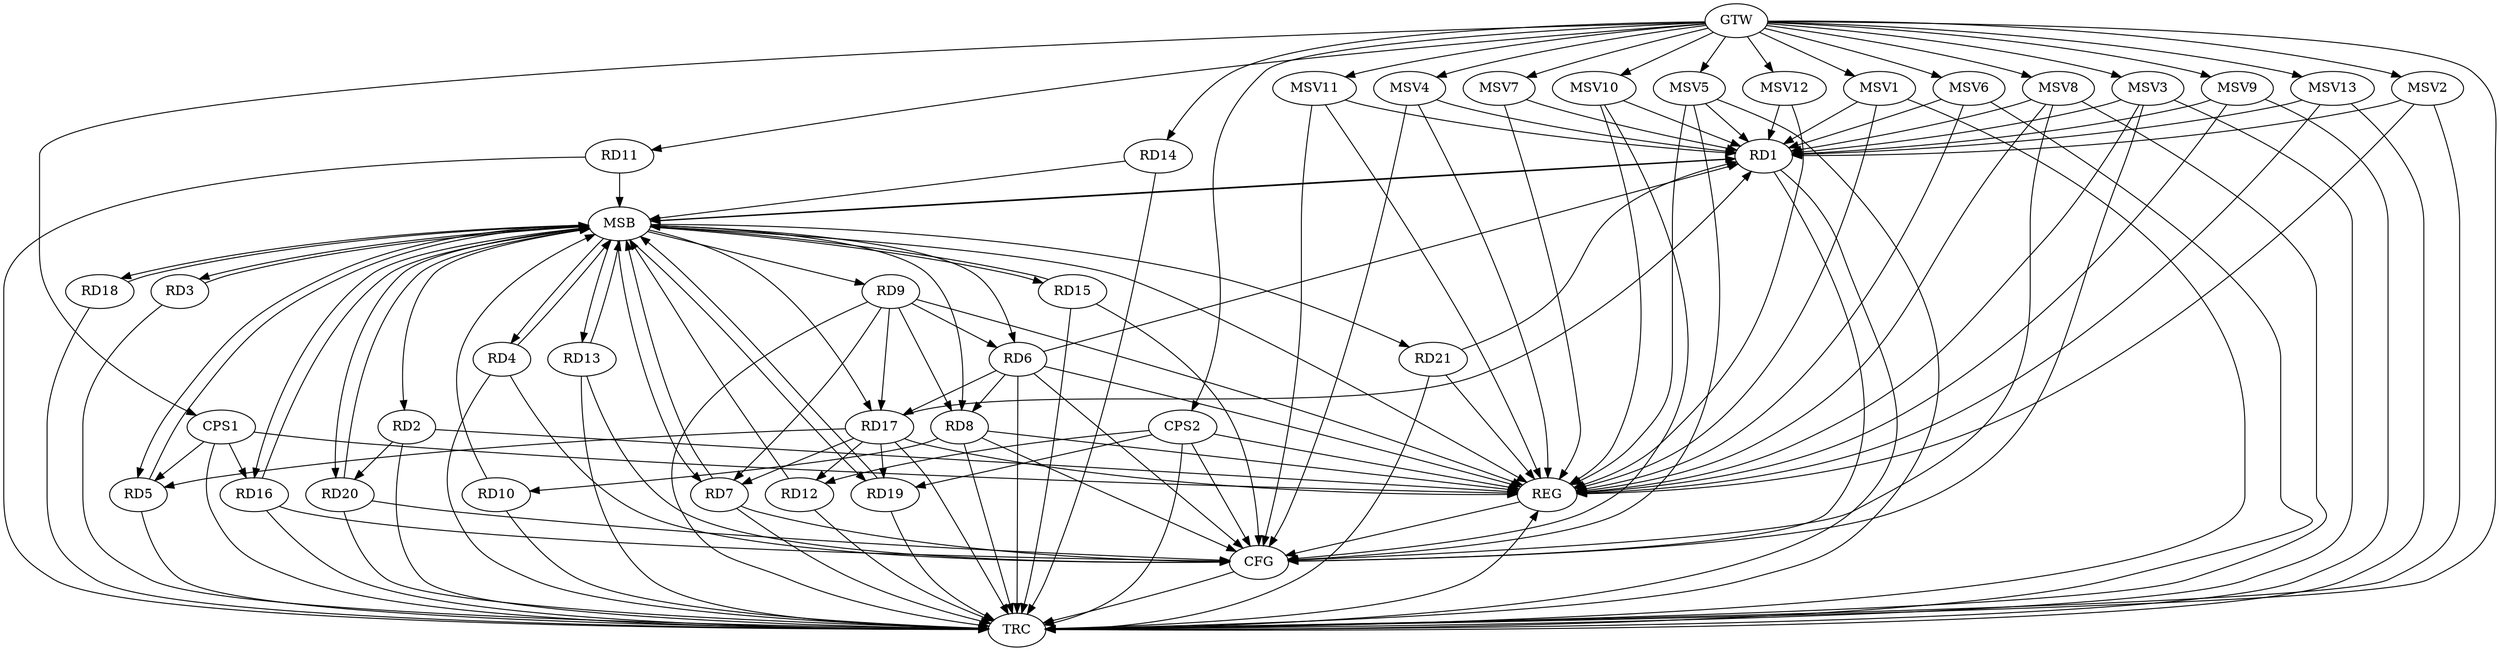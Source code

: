 strict digraph G {
  RD1 [ label="RD1" ];
  RD2 [ label="RD2" ];
  RD3 [ label="RD3" ];
  RD4 [ label="RD4" ];
  RD5 [ label="RD5" ];
  RD6 [ label="RD6" ];
  RD7 [ label="RD7" ];
  RD8 [ label="RD8" ];
  RD9 [ label="RD9" ];
  RD10 [ label="RD10" ];
  RD11 [ label="RD11" ];
  RD12 [ label="RD12" ];
  RD13 [ label="RD13" ];
  RD14 [ label="RD14" ];
  RD15 [ label="RD15" ];
  RD16 [ label="RD16" ];
  RD17 [ label="RD17" ];
  RD18 [ label="RD18" ];
  RD19 [ label="RD19" ];
  RD20 [ label="RD20" ];
  RD21 [ label="RD21" ];
  CPS1 [ label="CPS1" ];
  CPS2 [ label="CPS2" ];
  GTW [ label="GTW" ];
  REG [ label="REG" ];
  MSB [ label="MSB" ];
  CFG [ label="CFG" ];
  TRC [ label="TRC" ];
  MSV1 [ label="MSV1" ];
  MSV2 [ label="MSV2" ];
  MSV3 [ label="MSV3" ];
  MSV4 [ label="MSV4" ];
  MSV5 [ label="MSV5" ];
  MSV6 [ label="MSV6" ];
  MSV7 [ label="MSV7" ];
  MSV8 [ label="MSV8" ];
  MSV9 [ label="MSV9" ];
  MSV10 [ label="MSV10" ];
  MSV11 [ label="MSV11" ];
  MSV12 [ label="MSV12" ];
  MSV13 [ label="MSV13" ];
  RD6 -> RD1;
  RD17 -> RD1;
  RD21 -> RD1;
  RD2 -> RD20;
  RD17 -> RD5;
  RD6 -> RD8;
  RD9 -> RD6;
  RD6 -> RD17;
  RD9 -> RD7;
  RD17 -> RD7;
  RD9 -> RD8;
  RD8 -> RD10;
  RD9 -> RD17;
  RD17 -> RD12;
  RD17 -> RD19;
  CPS1 -> RD16;
  CPS1 -> RD5;
  CPS2 -> RD19;
  CPS2 -> RD12;
  GTW -> RD11;
  GTW -> RD14;
  GTW -> CPS1;
  GTW -> CPS2;
  RD2 -> REG;
  RD6 -> REG;
  RD8 -> REG;
  RD9 -> REG;
  RD17 -> REG;
  RD21 -> REG;
  CPS1 -> REG;
  CPS2 -> REG;
  RD1 -> MSB;
  MSB -> RD2;
  MSB -> REG;
  RD3 -> MSB;
  MSB -> RD7;
  MSB -> RD8;
  MSB -> RD17;
  RD4 -> MSB;
  MSB -> RD1;
  RD5 -> MSB;
  RD7 -> MSB;
  MSB -> RD3;
  MSB -> RD13;
  RD10 -> MSB;
  MSB -> RD9;
  MSB -> RD19;
  MSB -> RD20;
  RD11 -> MSB;
  MSB -> RD18;
  MSB -> RD21;
  RD12 -> MSB;
  MSB -> RD6;
  RD13 -> MSB;
  RD14 -> MSB;
  MSB -> RD4;
  RD15 -> MSB;
  MSB -> RD5;
  RD16 -> MSB;
  RD18 -> MSB;
  RD19 -> MSB;
  MSB -> RD16;
  RD20 -> MSB;
  MSB -> RD15;
  RD4 -> CFG;
  RD15 -> CFG;
  RD16 -> CFG;
  RD6 -> CFG;
  RD1 -> CFG;
  RD8 -> CFG;
  RD7 -> CFG;
  RD20 -> CFG;
  CPS2 -> CFG;
  RD13 -> CFG;
  REG -> CFG;
  RD1 -> TRC;
  RD2 -> TRC;
  RD3 -> TRC;
  RD4 -> TRC;
  RD5 -> TRC;
  RD6 -> TRC;
  RD7 -> TRC;
  RD8 -> TRC;
  RD9 -> TRC;
  RD10 -> TRC;
  RD11 -> TRC;
  RD12 -> TRC;
  RD13 -> TRC;
  RD14 -> TRC;
  RD15 -> TRC;
  RD16 -> TRC;
  RD17 -> TRC;
  RD18 -> TRC;
  RD19 -> TRC;
  RD20 -> TRC;
  RD21 -> TRC;
  CPS1 -> TRC;
  CPS2 -> TRC;
  GTW -> TRC;
  CFG -> TRC;
  TRC -> REG;
  MSV1 -> RD1;
  MSV2 -> RD1;
  GTW -> MSV1;
  MSV1 -> REG;
  MSV1 -> TRC;
  GTW -> MSV2;
  MSV2 -> REG;
  MSV2 -> TRC;
  MSV3 -> RD1;
  GTW -> MSV3;
  MSV3 -> REG;
  MSV3 -> TRC;
  MSV3 -> CFG;
  MSV4 -> RD1;
  MSV5 -> RD1;
  GTW -> MSV4;
  MSV4 -> REG;
  MSV4 -> CFG;
  GTW -> MSV5;
  MSV5 -> REG;
  MSV5 -> TRC;
  MSV5 -> CFG;
  MSV6 -> RD1;
  MSV7 -> RD1;
  GTW -> MSV6;
  MSV6 -> REG;
  MSV6 -> TRC;
  GTW -> MSV7;
  MSV7 -> REG;
  MSV8 -> RD1;
  GTW -> MSV8;
  MSV8 -> REG;
  MSV8 -> TRC;
  MSV8 -> CFG;
  MSV9 -> RD1;
  GTW -> MSV9;
  MSV9 -> REG;
  MSV9 -> TRC;
  MSV10 -> RD1;
  MSV11 -> RD1;
  GTW -> MSV10;
  MSV10 -> REG;
  MSV10 -> CFG;
  GTW -> MSV11;
  MSV11 -> REG;
  MSV11 -> CFG;
  MSV12 -> RD1;
  GTW -> MSV12;
  MSV12 -> REG;
  MSV13 -> RD1;
  GTW -> MSV13;
  MSV13 -> REG;
  MSV13 -> TRC;
}
